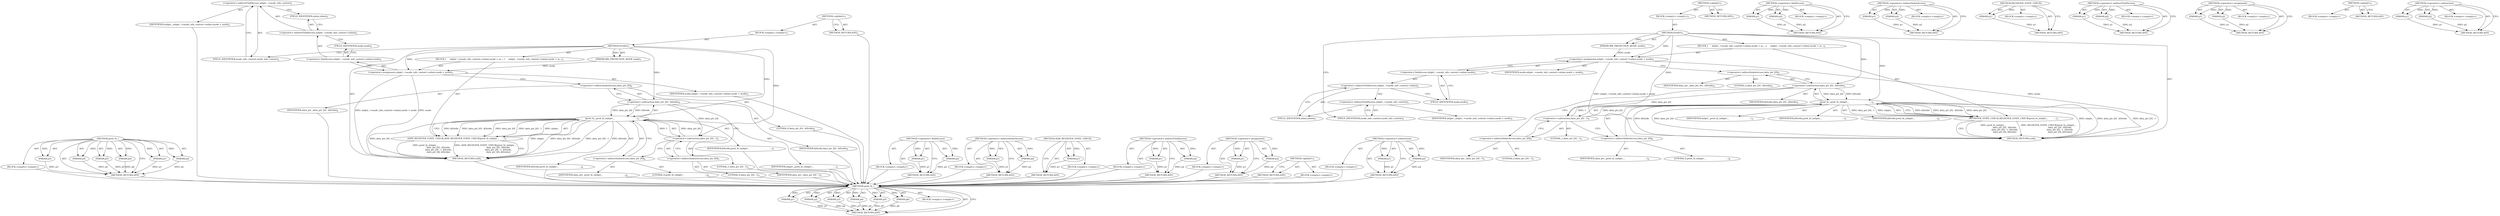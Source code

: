 digraph "&lt;operator&gt;.subtraction" {
vulnerable_76 [label=<(METHOD,pred_fn_)>];
vulnerable_77 [label=<(PARAM,p1)>];
vulnerable_78 [label=<(PARAM,p2)>];
vulnerable_79 [label=<(PARAM,p3)>];
vulnerable_80 [label=<(PARAM,p4)>];
vulnerable_81 [label=<(PARAM,p5)>];
vulnerable_82 [label=<(PARAM,p6)>];
vulnerable_83 [label=<(BLOCK,&lt;empty&gt;,&lt;empty&gt;)>];
vulnerable_84 [label=<(METHOD_RETURN,ANY)>];
vulnerable_6 [label=<(METHOD,&lt;global&gt;)<SUB>1</SUB>>];
vulnerable_7 [label=<(BLOCK,&lt;empty&gt;,&lt;empty&gt;)<SUB>1</SUB>>];
vulnerable_8 [label=<(METHOD,Predict)<SUB>1</SUB>>];
vulnerable_9 [label=<(PARAM,MB_PREDICTION_MODE mode)<SUB>1</SUB>>];
vulnerable_10 [label=<(BLOCK,{
     mbptr_-&gt;mode_info_context-&gt;mbmi.mode = m...,{
     mbptr_-&gt;mode_info_context-&gt;mbmi.mode = m...)<SUB>1</SUB>>];
vulnerable_11 [label=<(&lt;operator&gt;.assignment,mbptr_-&gt;mode_info_context-&gt;mbmi.mode = mode)<SUB>2</SUB>>];
vulnerable_12 [label=<(&lt;operator&gt;.fieldAccess,mbptr_-&gt;mode_info_context-&gt;mbmi.mode)<SUB>2</SUB>>];
vulnerable_13 [label=<(&lt;operator&gt;.indirectFieldAccess,mbptr_-&gt;mode_info_context-&gt;mbmi)<SUB>2</SUB>>];
vulnerable_14 [label=<(&lt;operator&gt;.indirectFieldAccess,mbptr_-&gt;mode_info_context)<SUB>2</SUB>>];
vulnerable_15 [label=<(IDENTIFIER,mbptr_,mbptr_-&gt;mode_info_context-&gt;mbmi.mode = mode)<SUB>2</SUB>>];
vulnerable_16 [label=<(FIELD_IDENTIFIER,mode_info_context,mode_info_context)<SUB>2</SUB>>];
vulnerable_17 [label=<(FIELD_IDENTIFIER,mbmi,mbmi)<SUB>2</SUB>>];
vulnerable_18 [label=<(FIELD_IDENTIFIER,mode,mode)<SUB>2</SUB>>];
vulnerable_19 [label=<(IDENTIFIER,mode,mbptr_-&gt;mode_info_context-&gt;mbmi.mode = mode)<SUB>2</SUB>>];
vulnerable_20 [label=<(REGISTER_STATE_CHECK,REGISTER_STATE_CHECK(pred_fn_(mbptr_,
         ...)<SUB>3</SUB>>];
vulnerable_21 [label=<(pred_fn_,pred_fn_(mbptr_,
                              ...)<SUB>3</SUB>>];
vulnerable_22 [label=<(IDENTIFIER,mbptr_,pred_fn_(mbptr_,
                              ...)<SUB>3</SUB>>];
vulnerable_23 [label=<(&lt;operator&gt;.subtraction,data_ptr_[0] - kStride)<SUB>4</SUB>>];
vulnerable_24 [label=<(&lt;operator&gt;.indirectIndexAccess,data_ptr_[0])<SUB>4</SUB>>];
vulnerable_25 [label=<(IDENTIFIER,data_ptr_,data_ptr_[0] - kStride)<SUB>4</SUB>>];
vulnerable_26 [label=<(LITERAL,0,data_ptr_[0] - kStride)<SUB>4</SUB>>];
vulnerable_27 [label=<(IDENTIFIER,kStride,data_ptr_[0] - kStride)<SUB>4</SUB>>];
vulnerable_28 [label=<(&lt;operator&gt;.subtraction,data_ptr_[0] - 1)<SUB>5</SUB>>];
vulnerable_29 [label=<(&lt;operator&gt;.indirectIndexAccess,data_ptr_[0])<SUB>5</SUB>>];
vulnerable_30 [label=<(IDENTIFIER,data_ptr_,data_ptr_[0] - 1)<SUB>5</SUB>>];
vulnerable_31 [label=<(LITERAL,0,data_ptr_[0] - 1)<SUB>5</SUB>>];
vulnerable_32 [label=<(LITERAL,1,data_ptr_[0] - 1)<SUB>5</SUB>>];
vulnerable_33 [label=<(IDENTIFIER,kStride,pred_fn_(mbptr_,
                              ...)<SUB>5</SUB>>];
vulnerable_34 [label=<(&lt;operator&gt;.indirectIndexAccess,data_ptr_[0])<SUB>6</SUB>>];
vulnerable_35 [label=<(IDENTIFIER,data_ptr_,pred_fn_(mbptr_,
                              ...)<SUB>6</SUB>>];
vulnerable_36 [label=<(LITERAL,0,pred_fn_(mbptr_,
                              ...)<SUB>6</SUB>>];
vulnerable_37 [label=<(IDENTIFIER,kStride,pred_fn_(mbptr_,
                              ...)<SUB>6</SUB>>];
vulnerable_38 [label=<(METHOD_RETURN,void)<SUB>1</SUB>>];
vulnerable_40 [label=<(METHOD_RETURN,ANY)<SUB>1</SUB>>];
vulnerable_62 [label=<(METHOD,&lt;operator&gt;.fieldAccess)>];
vulnerable_63 [label=<(PARAM,p1)>];
vulnerable_64 [label=<(PARAM,p2)>];
vulnerable_65 [label=<(BLOCK,&lt;empty&gt;,&lt;empty&gt;)>];
vulnerable_66 [label=<(METHOD_RETURN,ANY)>];
vulnerable_90 [label=<(METHOD,&lt;operator&gt;.indirectIndexAccess)>];
vulnerable_91 [label=<(PARAM,p1)>];
vulnerable_92 [label=<(PARAM,p2)>];
vulnerable_93 [label=<(BLOCK,&lt;empty&gt;,&lt;empty&gt;)>];
vulnerable_94 [label=<(METHOD_RETURN,ANY)>];
vulnerable_72 [label=<(METHOD,REGISTER_STATE_CHECK)>];
vulnerable_73 [label=<(PARAM,p1)>];
vulnerable_74 [label=<(BLOCK,&lt;empty&gt;,&lt;empty&gt;)>];
vulnerable_75 [label=<(METHOD_RETURN,ANY)>];
vulnerable_67 [label=<(METHOD,&lt;operator&gt;.indirectFieldAccess)>];
vulnerable_68 [label=<(PARAM,p1)>];
vulnerable_69 [label=<(PARAM,p2)>];
vulnerable_70 [label=<(BLOCK,&lt;empty&gt;,&lt;empty&gt;)>];
vulnerable_71 [label=<(METHOD_RETURN,ANY)>];
vulnerable_57 [label=<(METHOD,&lt;operator&gt;.assignment)>];
vulnerable_58 [label=<(PARAM,p1)>];
vulnerable_59 [label=<(PARAM,p2)>];
vulnerable_60 [label=<(BLOCK,&lt;empty&gt;,&lt;empty&gt;)>];
vulnerable_61 [label=<(METHOD_RETURN,ANY)>];
vulnerable_51 [label=<(METHOD,&lt;global&gt;)<SUB>1</SUB>>];
vulnerable_52 [label=<(BLOCK,&lt;empty&gt;,&lt;empty&gt;)>];
vulnerable_53 [label=<(METHOD_RETURN,ANY)>];
vulnerable_85 [label=<(METHOD,&lt;operator&gt;.subtraction)>];
vulnerable_86 [label=<(PARAM,p1)>];
vulnerable_87 [label=<(PARAM,p2)>];
vulnerable_88 [label=<(BLOCK,&lt;empty&gt;,&lt;empty&gt;)>];
vulnerable_89 [label=<(METHOD_RETURN,ANY)>];
fixed_76 [label=<(METHOD,pred_fn_)>];
fixed_77 [label=<(PARAM,p1)>];
fixed_78 [label=<(PARAM,p2)>];
fixed_79 [label=<(PARAM,p3)>];
fixed_80 [label=<(PARAM,p4)>];
fixed_81 [label=<(PARAM,p5)>];
fixed_82 [label=<(PARAM,p6)>];
fixed_83 [label=<(BLOCK,&lt;empty&gt;,&lt;empty&gt;)>];
fixed_84 [label=<(METHOD_RETURN,ANY)>];
fixed_6 [label=<(METHOD,&lt;global&gt;)<SUB>1</SUB>>];
fixed_7 [label=<(BLOCK,&lt;empty&gt;,&lt;empty&gt;)<SUB>1</SUB>>];
fixed_8 [label=<(METHOD,Predict)<SUB>1</SUB>>];
fixed_9 [label=<(PARAM,MB_PREDICTION_MODE mode)<SUB>1</SUB>>];
fixed_10 [label=<(BLOCK,{
     mbptr_-&gt;mode_info_context-&gt;mbmi.mode = m...,{
     mbptr_-&gt;mode_info_context-&gt;mbmi.mode = m...)<SUB>1</SUB>>];
fixed_11 [label=<(&lt;operator&gt;.assignment,mbptr_-&gt;mode_info_context-&gt;mbmi.mode = mode)<SUB>2</SUB>>];
fixed_12 [label=<(&lt;operator&gt;.fieldAccess,mbptr_-&gt;mode_info_context-&gt;mbmi.mode)<SUB>2</SUB>>];
fixed_13 [label=<(&lt;operator&gt;.indirectFieldAccess,mbptr_-&gt;mode_info_context-&gt;mbmi)<SUB>2</SUB>>];
fixed_14 [label=<(&lt;operator&gt;.indirectFieldAccess,mbptr_-&gt;mode_info_context)<SUB>2</SUB>>];
fixed_15 [label=<(IDENTIFIER,mbptr_,mbptr_-&gt;mode_info_context-&gt;mbmi.mode = mode)<SUB>2</SUB>>];
fixed_16 [label=<(FIELD_IDENTIFIER,mode_info_context,mode_info_context)<SUB>2</SUB>>];
fixed_17 [label=<(FIELD_IDENTIFIER,mbmi,mbmi)<SUB>2</SUB>>];
fixed_18 [label=<(FIELD_IDENTIFIER,mode,mode)<SUB>2</SUB>>];
fixed_19 [label=<(IDENTIFIER,mode,mbptr_-&gt;mode_info_context-&gt;mbmi.mode = mode)<SUB>2</SUB>>];
fixed_20 [label=<(ASM_REGISTER_STATE_CHECK,ASM_REGISTER_STATE_CHECK(pred_fn_(mbptr_,
     ...)<SUB>3</SUB>>];
fixed_21 [label=<(pred_fn_,pred_fn_(mbptr_,
                              ...)<SUB>3</SUB>>];
fixed_22 [label=<(IDENTIFIER,mbptr_,pred_fn_(mbptr_,
                              ...)<SUB>3</SUB>>];
fixed_23 [label=<(&lt;operator&gt;.subtraction,data_ptr_[0] - kStride)<SUB>4</SUB>>];
fixed_24 [label=<(&lt;operator&gt;.indirectIndexAccess,data_ptr_[0])<SUB>4</SUB>>];
fixed_25 [label=<(IDENTIFIER,data_ptr_,data_ptr_[0] - kStride)<SUB>4</SUB>>];
fixed_26 [label=<(LITERAL,0,data_ptr_[0] - kStride)<SUB>4</SUB>>];
fixed_27 [label=<(IDENTIFIER,kStride,data_ptr_[0] - kStride)<SUB>4</SUB>>];
fixed_28 [label=<(&lt;operator&gt;.subtraction,data_ptr_[0] - 1)<SUB>5</SUB>>];
fixed_29 [label=<(&lt;operator&gt;.indirectIndexAccess,data_ptr_[0])<SUB>5</SUB>>];
fixed_30 [label=<(IDENTIFIER,data_ptr_,data_ptr_[0] - 1)<SUB>5</SUB>>];
fixed_31 [label=<(LITERAL,0,data_ptr_[0] - 1)<SUB>5</SUB>>];
fixed_32 [label=<(LITERAL,1,data_ptr_[0] - 1)<SUB>5</SUB>>];
fixed_33 [label=<(IDENTIFIER,kStride,pred_fn_(mbptr_,
                              ...)<SUB>5</SUB>>];
fixed_34 [label=<(&lt;operator&gt;.indirectIndexAccess,data_ptr_[0])<SUB>6</SUB>>];
fixed_35 [label=<(IDENTIFIER,data_ptr_,pred_fn_(mbptr_,
                              ...)<SUB>6</SUB>>];
fixed_36 [label=<(LITERAL,0,pred_fn_(mbptr_,
                              ...)<SUB>6</SUB>>];
fixed_37 [label=<(IDENTIFIER,kStride,pred_fn_(mbptr_,
                              ...)<SUB>6</SUB>>];
fixed_38 [label=<(METHOD_RETURN,void)<SUB>1</SUB>>];
fixed_40 [label=<(METHOD_RETURN,ANY)<SUB>1</SUB>>];
fixed_62 [label=<(METHOD,&lt;operator&gt;.fieldAccess)>];
fixed_63 [label=<(PARAM,p1)>];
fixed_64 [label=<(PARAM,p2)>];
fixed_65 [label=<(BLOCK,&lt;empty&gt;,&lt;empty&gt;)>];
fixed_66 [label=<(METHOD_RETURN,ANY)>];
fixed_90 [label=<(METHOD,&lt;operator&gt;.indirectIndexAccess)>];
fixed_91 [label=<(PARAM,p1)>];
fixed_92 [label=<(PARAM,p2)>];
fixed_93 [label=<(BLOCK,&lt;empty&gt;,&lt;empty&gt;)>];
fixed_94 [label=<(METHOD_RETURN,ANY)>];
fixed_72 [label=<(METHOD,ASM_REGISTER_STATE_CHECK)>];
fixed_73 [label=<(PARAM,p1)>];
fixed_74 [label=<(BLOCK,&lt;empty&gt;,&lt;empty&gt;)>];
fixed_75 [label=<(METHOD_RETURN,ANY)>];
fixed_67 [label=<(METHOD,&lt;operator&gt;.indirectFieldAccess)>];
fixed_68 [label=<(PARAM,p1)>];
fixed_69 [label=<(PARAM,p2)>];
fixed_70 [label=<(BLOCK,&lt;empty&gt;,&lt;empty&gt;)>];
fixed_71 [label=<(METHOD_RETURN,ANY)>];
fixed_57 [label=<(METHOD,&lt;operator&gt;.assignment)>];
fixed_58 [label=<(PARAM,p1)>];
fixed_59 [label=<(PARAM,p2)>];
fixed_60 [label=<(BLOCK,&lt;empty&gt;,&lt;empty&gt;)>];
fixed_61 [label=<(METHOD_RETURN,ANY)>];
fixed_51 [label=<(METHOD,&lt;global&gt;)<SUB>1</SUB>>];
fixed_52 [label=<(BLOCK,&lt;empty&gt;,&lt;empty&gt;)>];
fixed_53 [label=<(METHOD_RETURN,ANY)>];
fixed_85 [label=<(METHOD,&lt;operator&gt;.subtraction)>];
fixed_86 [label=<(PARAM,p1)>];
fixed_87 [label=<(PARAM,p2)>];
fixed_88 [label=<(BLOCK,&lt;empty&gt;,&lt;empty&gt;)>];
fixed_89 [label=<(METHOD_RETURN,ANY)>];
vulnerable_76 -> vulnerable_77  [key=0, label="AST: "];
vulnerable_76 -> vulnerable_77  [key=1, label="DDG: "];
vulnerable_76 -> vulnerable_83  [key=0, label="AST: "];
vulnerable_76 -> vulnerable_78  [key=0, label="AST: "];
vulnerable_76 -> vulnerable_78  [key=1, label="DDG: "];
vulnerable_76 -> vulnerable_84  [key=0, label="AST: "];
vulnerable_76 -> vulnerable_84  [key=1, label="CFG: "];
vulnerable_76 -> vulnerable_79  [key=0, label="AST: "];
vulnerable_76 -> vulnerable_79  [key=1, label="DDG: "];
vulnerable_76 -> vulnerable_80  [key=0, label="AST: "];
vulnerable_76 -> vulnerable_80  [key=1, label="DDG: "];
vulnerable_76 -> vulnerable_81  [key=0, label="AST: "];
vulnerable_76 -> vulnerable_81  [key=1, label="DDG: "];
vulnerable_76 -> vulnerable_82  [key=0, label="AST: "];
vulnerable_76 -> vulnerable_82  [key=1, label="DDG: "];
vulnerable_77 -> vulnerable_84  [key=0, label="DDG: p1"];
vulnerable_78 -> vulnerable_84  [key=0, label="DDG: p2"];
vulnerable_79 -> vulnerable_84  [key=0, label="DDG: p3"];
vulnerable_80 -> vulnerable_84  [key=0, label="DDG: p4"];
vulnerable_81 -> vulnerable_84  [key=0, label="DDG: p5"];
vulnerable_82 -> vulnerable_84  [key=0, label="DDG: p6"];
vulnerable_6 -> vulnerable_7  [key=0, label="AST: "];
vulnerable_6 -> vulnerable_40  [key=0, label="AST: "];
vulnerable_6 -> vulnerable_40  [key=1, label="CFG: "];
vulnerable_7 -> vulnerable_8  [key=0, label="AST: "];
vulnerable_8 -> vulnerable_9  [key=0, label="AST: "];
vulnerable_8 -> vulnerable_9  [key=1, label="DDG: "];
vulnerable_8 -> vulnerable_10  [key=0, label="AST: "];
vulnerable_8 -> vulnerable_38  [key=0, label="AST: "];
vulnerable_8 -> vulnerable_16  [key=0, label="CFG: "];
vulnerable_8 -> vulnerable_11  [key=0, label="DDG: "];
vulnerable_8 -> vulnerable_21  [key=0, label="DDG: "];
vulnerable_8 -> vulnerable_23  [key=0, label="DDG: "];
vulnerable_8 -> vulnerable_28  [key=0, label="DDG: "];
vulnerable_9 -> vulnerable_11  [key=0, label="DDG: mode"];
vulnerable_10 -> vulnerable_11  [key=0, label="AST: "];
vulnerable_10 -> vulnerable_20  [key=0, label="AST: "];
vulnerable_11 -> vulnerable_12  [key=0, label="AST: "];
vulnerable_11 -> vulnerable_19  [key=0, label="AST: "];
vulnerable_11 -> vulnerable_24  [key=0, label="CFG: "];
vulnerable_11 -> vulnerable_38  [key=0, label="DDG: mode"];
vulnerable_11 -> vulnerable_38  [key=1, label="DDG: mbptr_-&gt;mode_info_context-&gt;mbmi.mode = mode"];
vulnerable_12 -> vulnerable_13  [key=0, label="AST: "];
vulnerable_12 -> vulnerable_18  [key=0, label="AST: "];
vulnerable_12 -> vulnerable_11  [key=0, label="CFG: "];
vulnerable_13 -> vulnerable_14  [key=0, label="AST: "];
vulnerable_13 -> vulnerable_17  [key=0, label="AST: "];
vulnerable_13 -> vulnerable_18  [key=0, label="CFG: "];
vulnerable_14 -> vulnerable_15  [key=0, label="AST: "];
vulnerable_14 -> vulnerable_16  [key=0, label="AST: "];
vulnerable_14 -> vulnerable_17  [key=0, label="CFG: "];
vulnerable_16 -> vulnerable_14  [key=0, label="CFG: "];
vulnerable_17 -> vulnerable_13  [key=0, label="CFG: "];
vulnerable_18 -> vulnerable_12  [key=0, label="CFG: "];
vulnerable_20 -> vulnerable_21  [key=0, label="AST: "];
vulnerable_20 -> vulnerable_38  [key=0, label="CFG: "];
vulnerable_20 -> vulnerable_38  [key=1, label="DDG: pred_fn_(mbptr_,
                                  data_ptr_[0] - kStride,
                                  data_ptr_[0] - 1, kStride,
                                  data_ptr_[0], kStride)"];
vulnerable_20 -> vulnerable_38  [key=2, label="DDG: REGISTER_STATE_CHECK(pred_fn_(mbptr_,
                                  data_ptr_[0] - kStride,
                                  data_ptr_[0] - 1, kStride,
                                  data_ptr_[0], kStride))"];
vulnerable_21 -> vulnerable_22  [key=0, label="AST: "];
vulnerable_21 -> vulnerable_23  [key=0, label="AST: "];
vulnerable_21 -> vulnerable_28  [key=0, label="AST: "];
vulnerable_21 -> vulnerable_33  [key=0, label="AST: "];
vulnerable_21 -> vulnerable_34  [key=0, label="AST: "];
vulnerable_21 -> vulnerable_37  [key=0, label="AST: "];
vulnerable_21 -> vulnerable_20  [key=0, label="CFG: "];
vulnerable_21 -> vulnerable_20  [key=1, label="DDG: kStride"];
vulnerable_21 -> vulnerable_20  [key=2, label="DDG: data_ptr_[0] - kStride"];
vulnerable_21 -> vulnerable_20  [key=3, label="DDG: data_ptr_[0]"];
vulnerable_21 -> vulnerable_20  [key=4, label="DDG: data_ptr_[0] - 1"];
vulnerable_21 -> vulnerable_20  [key=5, label="DDG: mbptr_"];
vulnerable_21 -> vulnerable_38  [key=0, label="DDG: mbptr_"];
vulnerable_21 -> vulnerable_38  [key=1, label="DDG: data_ptr_[0] - kStride"];
vulnerable_21 -> vulnerable_38  [key=2, label="DDG: data_ptr_[0] - 1"];
vulnerable_21 -> vulnerable_38  [key=3, label="DDG: kStride"];
vulnerable_21 -> vulnerable_38  [key=4, label="DDG: data_ptr_[0]"];
vulnerable_23 -> vulnerable_24  [key=0, label="AST: "];
vulnerable_23 -> vulnerable_27  [key=0, label="AST: "];
vulnerable_23 -> vulnerable_29  [key=0, label="CFG: "];
vulnerable_23 -> vulnerable_21  [key=0, label="DDG: data_ptr_[0]"];
vulnerable_23 -> vulnerable_21  [key=1, label="DDG: kStride"];
vulnerable_23 -> vulnerable_28  [key=0, label="DDG: data_ptr_[0]"];
vulnerable_24 -> vulnerable_25  [key=0, label="AST: "];
vulnerable_24 -> vulnerable_26  [key=0, label="AST: "];
vulnerable_24 -> vulnerable_23  [key=0, label="CFG: "];
vulnerable_28 -> vulnerable_29  [key=0, label="AST: "];
vulnerable_28 -> vulnerable_32  [key=0, label="AST: "];
vulnerable_28 -> vulnerable_34  [key=0, label="CFG: "];
vulnerable_28 -> vulnerable_21  [key=0, label="DDG: data_ptr_[0]"];
vulnerable_28 -> vulnerable_21  [key=1, label="DDG: 1"];
vulnerable_29 -> vulnerable_30  [key=0, label="AST: "];
vulnerable_29 -> vulnerable_31  [key=0, label="AST: "];
vulnerable_29 -> vulnerable_28  [key=0, label="CFG: "];
vulnerable_34 -> vulnerable_35  [key=0, label="AST: "];
vulnerable_34 -> vulnerable_36  [key=0, label="AST: "];
vulnerable_34 -> vulnerable_21  [key=0, label="CFG: "];
vulnerable_62 -> vulnerable_63  [key=0, label="AST: "];
vulnerable_62 -> vulnerable_63  [key=1, label="DDG: "];
vulnerable_62 -> vulnerable_65  [key=0, label="AST: "];
vulnerable_62 -> vulnerable_64  [key=0, label="AST: "];
vulnerable_62 -> vulnerable_64  [key=1, label="DDG: "];
vulnerable_62 -> vulnerable_66  [key=0, label="AST: "];
vulnerable_62 -> vulnerable_66  [key=1, label="CFG: "];
vulnerable_63 -> vulnerable_66  [key=0, label="DDG: p1"];
vulnerable_64 -> vulnerable_66  [key=0, label="DDG: p2"];
vulnerable_90 -> vulnerable_91  [key=0, label="AST: "];
vulnerable_90 -> vulnerable_91  [key=1, label="DDG: "];
vulnerable_90 -> vulnerable_93  [key=0, label="AST: "];
vulnerable_90 -> vulnerable_92  [key=0, label="AST: "];
vulnerable_90 -> vulnerable_92  [key=1, label="DDG: "];
vulnerable_90 -> vulnerable_94  [key=0, label="AST: "];
vulnerable_90 -> vulnerable_94  [key=1, label="CFG: "];
vulnerable_91 -> vulnerable_94  [key=0, label="DDG: p1"];
vulnerable_92 -> vulnerable_94  [key=0, label="DDG: p2"];
vulnerable_72 -> vulnerable_73  [key=0, label="AST: "];
vulnerable_72 -> vulnerable_73  [key=1, label="DDG: "];
vulnerable_72 -> vulnerable_74  [key=0, label="AST: "];
vulnerable_72 -> vulnerable_75  [key=0, label="AST: "];
vulnerable_72 -> vulnerable_75  [key=1, label="CFG: "];
vulnerable_73 -> vulnerable_75  [key=0, label="DDG: p1"];
vulnerable_67 -> vulnerable_68  [key=0, label="AST: "];
vulnerable_67 -> vulnerable_68  [key=1, label="DDG: "];
vulnerable_67 -> vulnerable_70  [key=0, label="AST: "];
vulnerable_67 -> vulnerable_69  [key=0, label="AST: "];
vulnerable_67 -> vulnerable_69  [key=1, label="DDG: "];
vulnerable_67 -> vulnerable_71  [key=0, label="AST: "];
vulnerable_67 -> vulnerable_71  [key=1, label="CFG: "];
vulnerable_68 -> vulnerable_71  [key=0, label="DDG: p1"];
vulnerable_69 -> vulnerable_71  [key=0, label="DDG: p2"];
vulnerable_57 -> vulnerable_58  [key=0, label="AST: "];
vulnerable_57 -> vulnerable_58  [key=1, label="DDG: "];
vulnerable_57 -> vulnerable_60  [key=0, label="AST: "];
vulnerable_57 -> vulnerable_59  [key=0, label="AST: "];
vulnerable_57 -> vulnerable_59  [key=1, label="DDG: "];
vulnerable_57 -> vulnerable_61  [key=0, label="AST: "];
vulnerable_57 -> vulnerable_61  [key=1, label="CFG: "];
vulnerable_58 -> vulnerable_61  [key=0, label="DDG: p1"];
vulnerable_59 -> vulnerable_61  [key=0, label="DDG: p2"];
vulnerable_51 -> vulnerable_52  [key=0, label="AST: "];
vulnerable_51 -> vulnerable_53  [key=0, label="AST: "];
vulnerable_51 -> vulnerable_53  [key=1, label="CFG: "];
vulnerable_85 -> vulnerable_86  [key=0, label="AST: "];
vulnerable_85 -> vulnerable_86  [key=1, label="DDG: "];
vulnerable_85 -> vulnerable_88  [key=0, label="AST: "];
vulnerable_85 -> vulnerable_87  [key=0, label="AST: "];
vulnerable_85 -> vulnerable_87  [key=1, label="DDG: "];
vulnerable_85 -> vulnerable_89  [key=0, label="AST: "];
vulnerable_85 -> vulnerable_89  [key=1, label="CFG: "];
vulnerable_86 -> vulnerable_89  [key=0, label="DDG: p1"];
vulnerable_87 -> vulnerable_89  [key=0, label="DDG: p2"];
fixed_76 -> fixed_77  [key=0, label="AST: "];
fixed_76 -> fixed_77  [key=1, label="DDG: "];
fixed_76 -> fixed_83  [key=0, label="AST: "];
fixed_76 -> fixed_78  [key=0, label="AST: "];
fixed_76 -> fixed_78  [key=1, label="DDG: "];
fixed_76 -> fixed_84  [key=0, label="AST: "];
fixed_76 -> fixed_84  [key=1, label="CFG: "];
fixed_76 -> fixed_79  [key=0, label="AST: "];
fixed_76 -> fixed_79  [key=1, label="DDG: "];
fixed_76 -> fixed_80  [key=0, label="AST: "];
fixed_76 -> fixed_80  [key=1, label="DDG: "];
fixed_76 -> fixed_81  [key=0, label="AST: "];
fixed_76 -> fixed_81  [key=1, label="DDG: "];
fixed_76 -> fixed_82  [key=0, label="AST: "];
fixed_76 -> fixed_82  [key=1, label="DDG: "];
fixed_77 -> fixed_84  [key=0, label="DDG: p1"];
fixed_78 -> fixed_84  [key=0, label="DDG: p2"];
fixed_79 -> fixed_84  [key=0, label="DDG: p3"];
fixed_80 -> fixed_84  [key=0, label="DDG: p4"];
fixed_81 -> fixed_84  [key=0, label="DDG: p5"];
fixed_82 -> fixed_84  [key=0, label="DDG: p6"];
fixed_83 -> vulnerable_76  [key=0];
fixed_84 -> vulnerable_76  [key=0];
fixed_6 -> fixed_7  [key=0, label="AST: "];
fixed_6 -> fixed_40  [key=0, label="AST: "];
fixed_6 -> fixed_40  [key=1, label="CFG: "];
fixed_7 -> fixed_8  [key=0, label="AST: "];
fixed_8 -> fixed_9  [key=0, label="AST: "];
fixed_8 -> fixed_9  [key=1, label="DDG: "];
fixed_8 -> fixed_10  [key=0, label="AST: "];
fixed_8 -> fixed_38  [key=0, label="AST: "];
fixed_8 -> fixed_16  [key=0, label="CFG: "];
fixed_8 -> fixed_11  [key=0, label="DDG: "];
fixed_8 -> fixed_21  [key=0, label="DDG: "];
fixed_8 -> fixed_23  [key=0, label="DDG: "];
fixed_8 -> fixed_28  [key=0, label="DDG: "];
fixed_9 -> fixed_11  [key=0, label="DDG: mode"];
fixed_10 -> fixed_11  [key=0, label="AST: "];
fixed_10 -> fixed_20  [key=0, label="AST: "];
fixed_11 -> fixed_12  [key=0, label="AST: "];
fixed_11 -> fixed_19  [key=0, label="AST: "];
fixed_11 -> fixed_24  [key=0, label="CFG: "];
fixed_11 -> fixed_38  [key=0, label="DDG: mode"];
fixed_11 -> fixed_38  [key=1, label="DDG: mbptr_-&gt;mode_info_context-&gt;mbmi.mode = mode"];
fixed_12 -> fixed_13  [key=0, label="AST: "];
fixed_12 -> fixed_18  [key=0, label="AST: "];
fixed_12 -> fixed_11  [key=0, label="CFG: "];
fixed_13 -> fixed_14  [key=0, label="AST: "];
fixed_13 -> fixed_17  [key=0, label="AST: "];
fixed_13 -> fixed_18  [key=0, label="CFG: "];
fixed_14 -> fixed_15  [key=0, label="AST: "];
fixed_14 -> fixed_16  [key=0, label="AST: "];
fixed_14 -> fixed_17  [key=0, label="CFG: "];
fixed_15 -> vulnerable_76  [key=0];
fixed_16 -> fixed_14  [key=0, label="CFG: "];
fixed_17 -> fixed_13  [key=0, label="CFG: "];
fixed_18 -> fixed_12  [key=0, label="CFG: "];
fixed_19 -> vulnerable_76  [key=0];
fixed_20 -> fixed_21  [key=0, label="AST: "];
fixed_20 -> fixed_38  [key=0, label="CFG: "];
fixed_20 -> fixed_38  [key=1, label="DDG: pred_fn_(mbptr_,
                                      data_ptr_[0] - kStride,
                                      data_ptr_[0] - 1, kStride,
                                      data_ptr_[0], kStride)"];
fixed_20 -> fixed_38  [key=2, label="DDG: ASM_REGISTER_STATE_CHECK(pred_fn_(mbptr_,
                                      data_ptr_[0] - kStride,
                                      data_ptr_[0] - 1, kStride,
                                      data_ptr_[0], kStride))"];
fixed_21 -> fixed_22  [key=0, label="AST: "];
fixed_21 -> fixed_23  [key=0, label="AST: "];
fixed_21 -> fixed_28  [key=0, label="AST: "];
fixed_21 -> fixed_33  [key=0, label="AST: "];
fixed_21 -> fixed_34  [key=0, label="AST: "];
fixed_21 -> fixed_37  [key=0, label="AST: "];
fixed_21 -> fixed_20  [key=0, label="CFG: "];
fixed_21 -> fixed_20  [key=1, label="DDG: kStride"];
fixed_21 -> fixed_20  [key=2, label="DDG: data_ptr_[0] - kStride"];
fixed_21 -> fixed_20  [key=3, label="DDG: data_ptr_[0]"];
fixed_21 -> fixed_20  [key=4, label="DDG: data_ptr_[0] - 1"];
fixed_21 -> fixed_20  [key=5, label="DDG: mbptr_"];
fixed_21 -> fixed_38  [key=0, label="DDG: mbptr_"];
fixed_21 -> fixed_38  [key=1, label="DDG: data_ptr_[0] - kStride"];
fixed_21 -> fixed_38  [key=2, label="DDG: data_ptr_[0] - 1"];
fixed_21 -> fixed_38  [key=3, label="DDG: kStride"];
fixed_21 -> fixed_38  [key=4, label="DDG: data_ptr_[0]"];
fixed_22 -> vulnerable_76  [key=0];
fixed_23 -> fixed_24  [key=0, label="AST: "];
fixed_23 -> fixed_27  [key=0, label="AST: "];
fixed_23 -> fixed_29  [key=0, label="CFG: "];
fixed_23 -> fixed_21  [key=0, label="DDG: data_ptr_[0]"];
fixed_23 -> fixed_21  [key=1, label="DDG: kStride"];
fixed_23 -> fixed_28  [key=0, label="DDG: data_ptr_[0]"];
fixed_24 -> fixed_25  [key=0, label="AST: "];
fixed_24 -> fixed_26  [key=0, label="AST: "];
fixed_24 -> fixed_23  [key=0, label="CFG: "];
fixed_25 -> vulnerable_76  [key=0];
fixed_26 -> vulnerable_76  [key=0];
fixed_27 -> vulnerable_76  [key=0];
fixed_28 -> fixed_29  [key=0, label="AST: "];
fixed_28 -> fixed_32  [key=0, label="AST: "];
fixed_28 -> fixed_34  [key=0, label="CFG: "];
fixed_28 -> fixed_21  [key=0, label="DDG: data_ptr_[0]"];
fixed_28 -> fixed_21  [key=1, label="DDG: 1"];
fixed_29 -> fixed_30  [key=0, label="AST: "];
fixed_29 -> fixed_31  [key=0, label="AST: "];
fixed_29 -> fixed_28  [key=0, label="CFG: "];
fixed_30 -> vulnerable_76  [key=0];
fixed_31 -> vulnerable_76  [key=0];
fixed_32 -> vulnerable_76  [key=0];
fixed_33 -> vulnerable_76  [key=0];
fixed_34 -> fixed_35  [key=0, label="AST: "];
fixed_34 -> fixed_36  [key=0, label="AST: "];
fixed_34 -> fixed_21  [key=0, label="CFG: "];
fixed_35 -> vulnerable_76  [key=0];
fixed_36 -> vulnerable_76  [key=0];
fixed_37 -> vulnerable_76  [key=0];
fixed_38 -> vulnerable_76  [key=0];
fixed_40 -> vulnerable_76  [key=0];
fixed_62 -> fixed_63  [key=0, label="AST: "];
fixed_62 -> fixed_63  [key=1, label="DDG: "];
fixed_62 -> fixed_65  [key=0, label="AST: "];
fixed_62 -> fixed_64  [key=0, label="AST: "];
fixed_62 -> fixed_64  [key=1, label="DDG: "];
fixed_62 -> fixed_66  [key=0, label="AST: "];
fixed_62 -> fixed_66  [key=1, label="CFG: "];
fixed_63 -> fixed_66  [key=0, label="DDG: p1"];
fixed_64 -> fixed_66  [key=0, label="DDG: p2"];
fixed_65 -> vulnerable_76  [key=0];
fixed_66 -> vulnerable_76  [key=0];
fixed_90 -> fixed_91  [key=0, label="AST: "];
fixed_90 -> fixed_91  [key=1, label="DDG: "];
fixed_90 -> fixed_93  [key=0, label="AST: "];
fixed_90 -> fixed_92  [key=0, label="AST: "];
fixed_90 -> fixed_92  [key=1, label="DDG: "];
fixed_90 -> fixed_94  [key=0, label="AST: "];
fixed_90 -> fixed_94  [key=1, label="CFG: "];
fixed_91 -> fixed_94  [key=0, label="DDG: p1"];
fixed_92 -> fixed_94  [key=0, label="DDG: p2"];
fixed_93 -> vulnerable_76  [key=0];
fixed_94 -> vulnerable_76  [key=0];
fixed_72 -> fixed_73  [key=0, label="AST: "];
fixed_72 -> fixed_73  [key=1, label="DDG: "];
fixed_72 -> fixed_74  [key=0, label="AST: "];
fixed_72 -> fixed_75  [key=0, label="AST: "];
fixed_72 -> fixed_75  [key=1, label="CFG: "];
fixed_73 -> fixed_75  [key=0, label="DDG: p1"];
fixed_74 -> vulnerable_76  [key=0];
fixed_75 -> vulnerable_76  [key=0];
fixed_67 -> fixed_68  [key=0, label="AST: "];
fixed_67 -> fixed_68  [key=1, label="DDG: "];
fixed_67 -> fixed_70  [key=0, label="AST: "];
fixed_67 -> fixed_69  [key=0, label="AST: "];
fixed_67 -> fixed_69  [key=1, label="DDG: "];
fixed_67 -> fixed_71  [key=0, label="AST: "];
fixed_67 -> fixed_71  [key=1, label="CFG: "];
fixed_68 -> fixed_71  [key=0, label="DDG: p1"];
fixed_69 -> fixed_71  [key=0, label="DDG: p2"];
fixed_70 -> vulnerable_76  [key=0];
fixed_71 -> vulnerable_76  [key=0];
fixed_57 -> fixed_58  [key=0, label="AST: "];
fixed_57 -> fixed_58  [key=1, label="DDG: "];
fixed_57 -> fixed_60  [key=0, label="AST: "];
fixed_57 -> fixed_59  [key=0, label="AST: "];
fixed_57 -> fixed_59  [key=1, label="DDG: "];
fixed_57 -> fixed_61  [key=0, label="AST: "];
fixed_57 -> fixed_61  [key=1, label="CFG: "];
fixed_58 -> fixed_61  [key=0, label="DDG: p1"];
fixed_59 -> fixed_61  [key=0, label="DDG: p2"];
fixed_60 -> vulnerable_76  [key=0];
fixed_61 -> vulnerable_76  [key=0];
fixed_51 -> fixed_52  [key=0, label="AST: "];
fixed_51 -> fixed_53  [key=0, label="AST: "];
fixed_51 -> fixed_53  [key=1, label="CFG: "];
fixed_52 -> vulnerable_76  [key=0];
fixed_53 -> vulnerable_76  [key=0];
fixed_85 -> fixed_86  [key=0, label="AST: "];
fixed_85 -> fixed_86  [key=1, label="DDG: "];
fixed_85 -> fixed_88  [key=0, label="AST: "];
fixed_85 -> fixed_87  [key=0, label="AST: "];
fixed_85 -> fixed_87  [key=1, label="DDG: "];
fixed_85 -> fixed_89  [key=0, label="AST: "];
fixed_85 -> fixed_89  [key=1, label="CFG: "];
fixed_86 -> fixed_89  [key=0, label="DDG: p1"];
fixed_87 -> fixed_89  [key=0, label="DDG: p2"];
fixed_88 -> vulnerable_76  [key=0];
fixed_89 -> vulnerable_76  [key=0];
}
